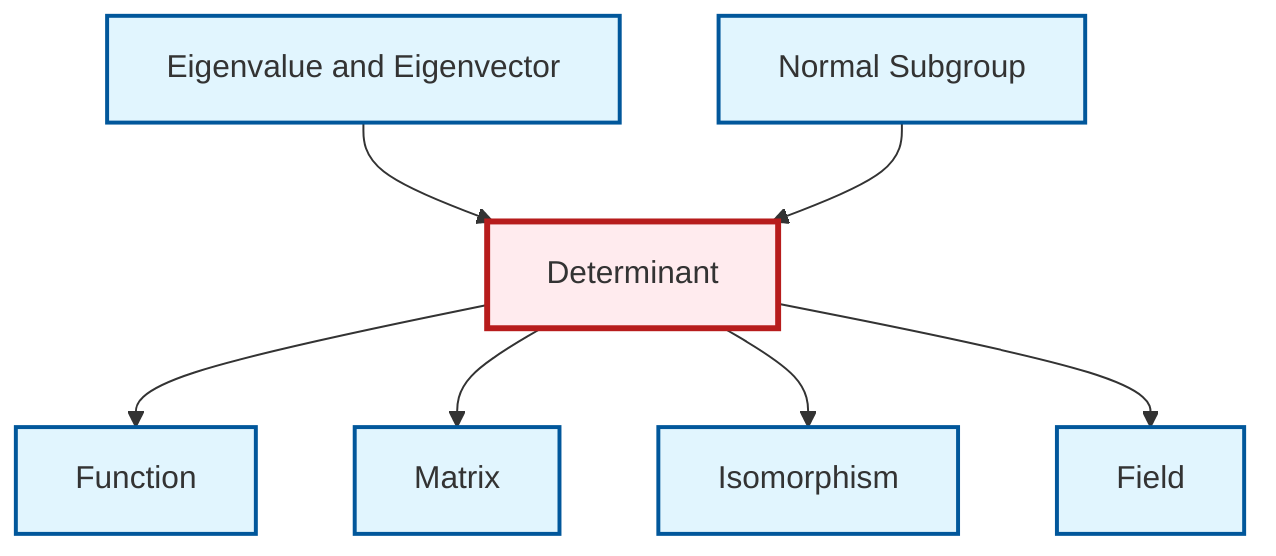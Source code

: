 graph TD
    classDef definition fill:#e1f5fe,stroke:#01579b,stroke-width:2px
    classDef theorem fill:#f3e5f5,stroke:#4a148c,stroke-width:2px
    classDef axiom fill:#fff3e0,stroke:#e65100,stroke-width:2px
    classDef example fill:#e8f5e9,stroke:#1b5e20,stroke-width:2px
    classDef current fill:#ffebee,stroke:#b71c1c,stroke-width:3px
    def-isomorphism["Isomorphism"]:::definition
    def-determinant["Determinant"]:::definition
    def-field["Field"]:::definition
    def-matrix["Matrix"]:::definition
    def-normal-subgroup["Normal Subgroup"]:::definition
    def-function["Function"]:::definition
    def-eigenvalue-eigenvector["Eigenvalue and Eigenvector"]:::definition
    def-eigenvalue-eigenvector --> def-determinant
    def-determinant --> def-function
    def-determinant --> def-matrix
    def-determinant --> def-isomorphism
    def-normal-subgroup --> def-determinant
    def-determinant --> def-field
    class def-determinant current